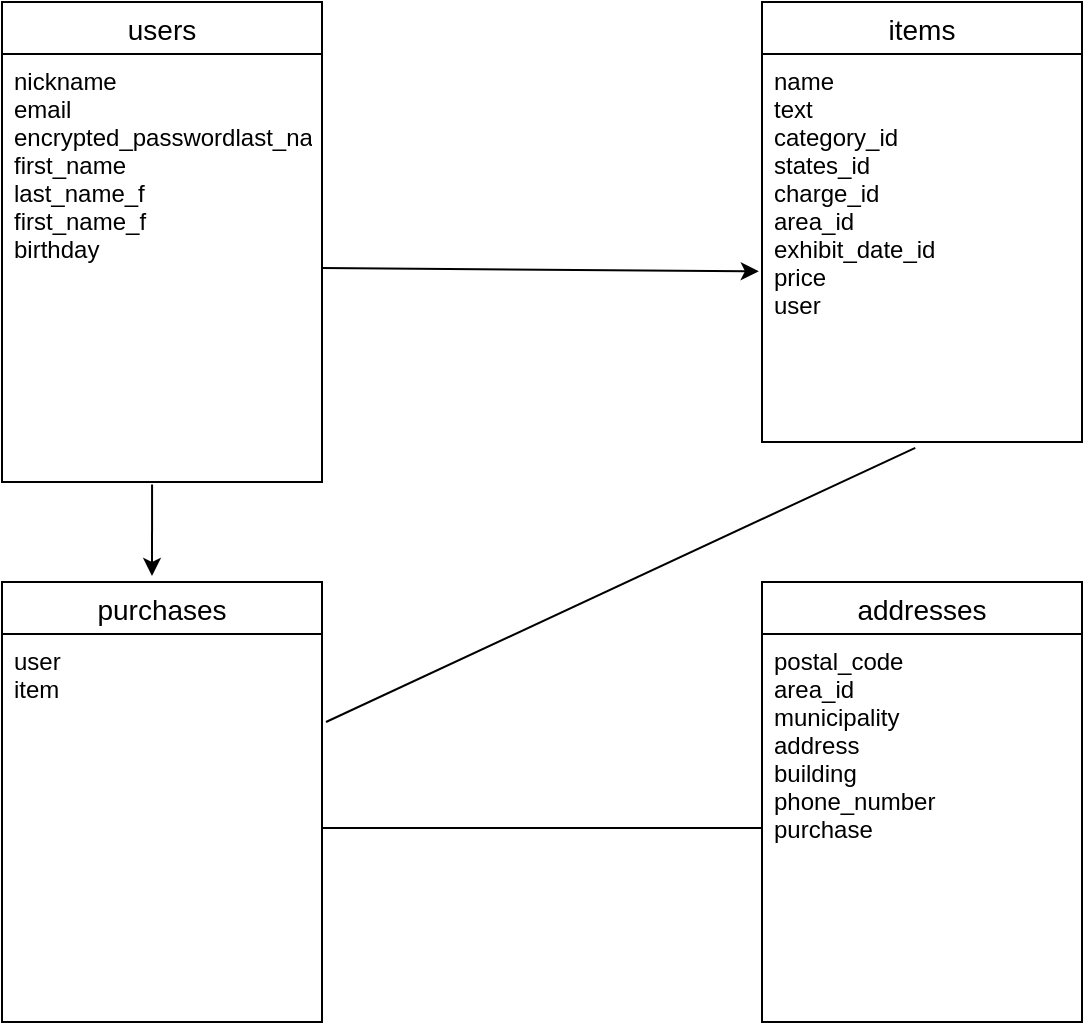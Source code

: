 <mxfile version="14.2.4" type="embed">
    <diagram id="UcD7iLOyZ_TbkZC0uQO4" name="ページ1">
        <mxGraphModel dx="358" dy="1538" grid="1" gridSize="10" guides="1" tooltips="1" connect="1" arrows="1" fold="1" page="1" pageScale="1" pageWidth="827" pageHeight="1169" math="0" shadow="0">
            <root>
                <mxCell id="0"/>
                <mxCell id="1" parent="0"/>
                <mxCell id="2" value="users" style="swimlane;fontStyle=0;childLayout=stackLayout;horizontal=1;startSize=26;horizontalStack=0;resizeParent=1;resizeParentMax=0;resizeLast=0;collapsible=1;marginBottom=0;align=center;fontSize=14;" parent="1" vertex="1">
                    <mxGeometry x="150" y="-570" width="160" height="240" as="geometry">
                        <mxRectangle x="20" y="-270" width="50" height="26" as="alternateBounds"/>
                    </mxGeometry>
                </mxCell>
                <mxCell id="3" value="nickname   &#10;email        &#10;encrypted_passwordlast_name    &#10;first_name    &#10;last_name_f &#10;first_name_f &#10;birthday  " style="text;strokeColor=none;fillColor=none;spacingLeft=4;spacingRight=4;overflow=hidden;rotatable=0;points=[[0,0.5],[1,0.5]];portConstraint=eastwest;fontSize=12;" parent="2" vertex="1">
                    <mxGeometry y="26" width="160" height="214" as="geometry"/>
                </mxCell>
                <mxCell id="6" value="items" style="swimlane;fontStyle=0;childLayout=stackLayout;horizontal=1;startSize=26;horizontalStack=0;resizeParent=1;resizeParentMax=0;resizeLast=0;collapsible=1;marginBottom=0;align=center;fontSize=14;" parent="1" vertex="1">
                    <mxGeometry x="530" y="-570" width="160" height="220" as="geometry"/>
                </mxCell>
                <mxCell id="7" value="name   &#10;text        &#10;category_id&#10;states_id   &#10;charge_id &#10;area_id     &#10;exhibit_date_id     &#10;price      &#10;user     " style="text;strokeColor=none;fillColor=none;spacingLeft=4;spacingRight=4;overflow=hidden;rotatable=0;points=[[0,0.5],[1,0.5]];portConstraint=eastwest;fontSize=12;" parent="6" vertex="1">
                    <mxGeometry y="26" width="160" height="194" as="geometry"/>
                </mxCell>
                <mxCell id="22" value="purchases" style="swimlane;fontStyle=0;childLayout=stackLayout;horizontal=1;startSize=26;horizontalStack=0;resizeParent=1;resizeParentMax=0;resizeLast=0;collapsible=1;marginBottom=0;align=center;fontSize=14;" parent="1" vertex="1">
                    <mxGeometry x="150" y="-280" width="160" height="220" as="geometry"/>
                </mxCell>
                <mxCell id="23" value="user   &#10;item     " style="text;strokeColor=none;fillColor=none;spacingLeft=4;spacingRight=4;overflow=hidden;rotatable=0;points=[[0,0.5],[1,0.5]];portConstraint=eastwest;fontSize=12;" parent="22" vertex="1">
                    <mxGeometry y="26" width="160" height="194" as="geometry"/>
                </mxCell>
                <mxCell id="31" value="" style="endArrow=classic;html=1;exitX=0.469;exitY=1.006;exitDx=0;exitDy=0;exitPerimeter=0;" parent="1" source="3" edge="1">
                    <mxGeometry width="50" height="50" relative="1" as="geometry">
                        <mxPoint x="340" y="20" as="sourcePoint"/>
                        <mxPoint x="225" y="-283" as="targetPoint"/>
                        <Array as="points"/>
                    </mxGeometry>
                </mxCell>
                <mxCell id="34" value="" style="endArrow=classic;html=1;exitX=1;exitY=0.5;exitDx=0;exitDy=0;entryX=-0.01;entryY=0.56;entryDx=0;entryDy=0;entryPerimeter=0;" parent="1" source="3" target="7" edge="1">
                    <mxGeometry width="50" height="50" relative="1" as="geometry">
                        <mxPoint x="340" y="-260" as="sourcePoint"/>
                        <mxPoint x="390" y="-310" as="targetPoint"/>
                    </mxGeometry>
                </mxCell>
                <mxCell id="35" value="" style="endArrow=none;html=1;entryX=0.479;entryY=1.015;entryDx=0;entryDy=0;entryPerimeter=0;" parent="1" target="7" edge="1">
                    <mxGeometry width="50" height="50" relative="1" as="geometry">
                        <mxPoint x="312" y="-210" as="sourcePoint"/>
                        <mxPoint x="390" y="-310" as="targetPoint"/>
                        <Array as="points"/>
                    </mxGeometry>
                </mxCell>
                <mxCell id="36" value="addresses" style="swimlane;fontStyle=0;childLayout=stackLayout;horizontal=1;startSize=26;horizontalStack=0;resizeParent=1;resizeParentMax=0;resizeLast=0;collapsible=1;marginBottom=0;align=center;fontSize=14;" vertex="1" parent="1">
                    <mxGeometry x="530" y="-280" width="160" height="220" as="geometry"/>
                </mxCell>
                <mxCell id="37" value="postal_code &#10;area_id  &#10;municipality &#10;address     &#10;building     &#10;phone_number&#10;purchase" style="text;strokeColor=none;fillColor=none;spacingLeft=4;spacingRight=4;overflow=hidden;rotatable=0;points=[[0,0.5],[1,0.5]];portConstraint=eastwest;fontSize=12;" vertex="1" parent="36">
                    <mxGeometry y="26" width="160" height="194" as="geometry"/>
                </mxCell>
                <mxCell id="40" value="" style="endArrow=none;html=1;entryX=0;entryY=0.5;entryDx=0;entryDy=0;exitX=1;exitY=0.5;exitDx=0;exitDy=0;" edge="1" parent="1" source="23" target="37">
                    <mxGeometry width="50" height="50" relative="1" as="geometry">
                        <mxPoint x="510" y="-152.91" as="sourcePoint"/>
                        <mxPoint x="606.64" y="-290.0" as="targetPoint"/>
                        <Array as="points"/>
                    </mxGeometry>
                </mxCell>
            </root>
        </mxGraphModel>
    </diagram>
</mxfile>